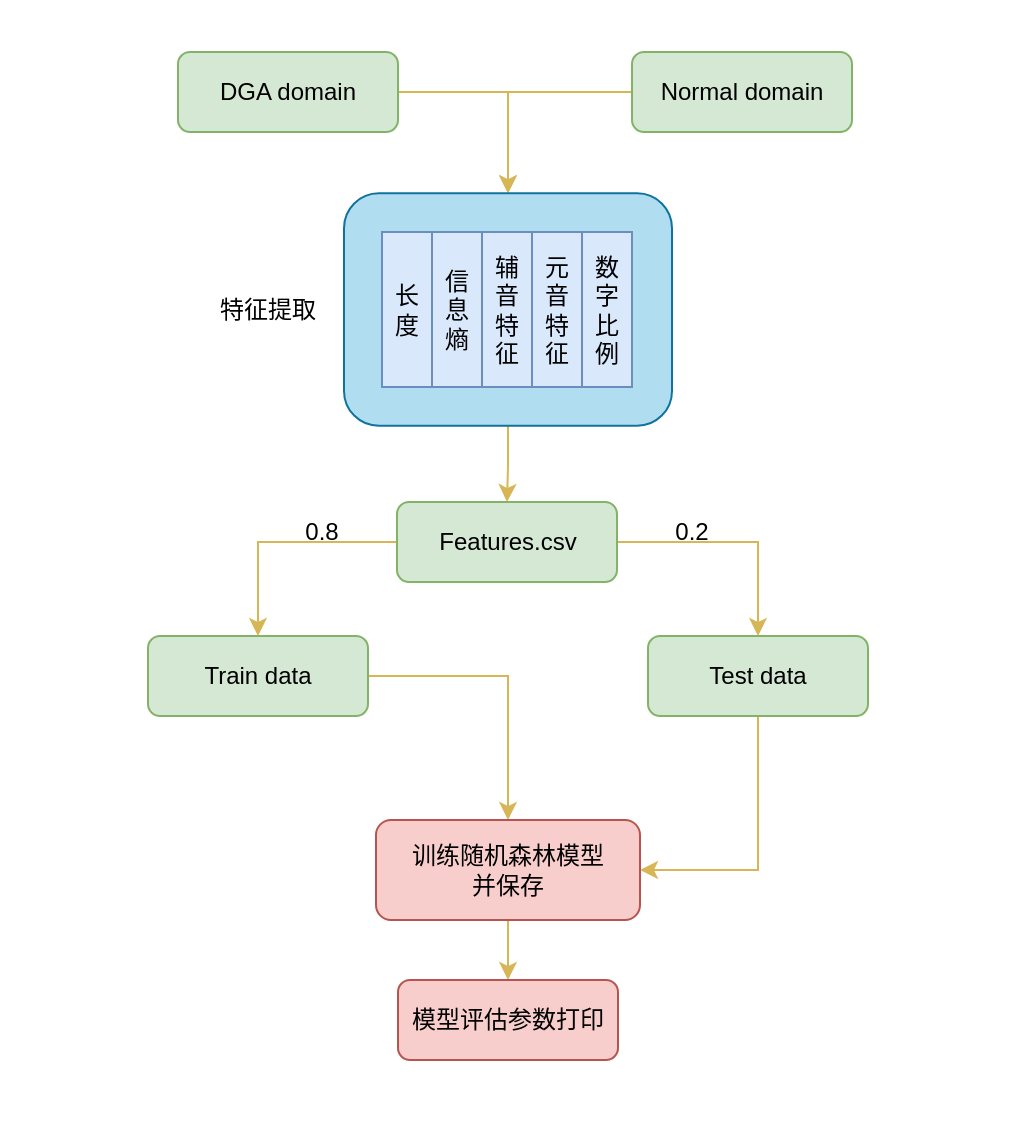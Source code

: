 <mxfile version="20.5.1" type="github">
  <diagram id="hDYdUdSbUnG7Gfh27V3w" name="第 1 页">
    <mxGraphModel dx="978" dy="634" grid="1" gridSize="10" guides="1" tooltips="1" connect="1" arrows="1" fold="1" page="1" pageScale="1" pageWidth="827" pageHeight="1169" math="0" shadow="0">
      <root>
        <mxCell id="0" />
        <mxCell id="1" parent="0" />
        <mxCell id="yQmols7qLe91fYcNmtWZ-31" style="edgeStyle=orthogonalEdgeStyle;rounded=0;orthogonalLoop=1;jettySize=auto;html=1;exitX=1;exitY=0.5;exitDx=0;exitDy=0;entryX=0.5;entryY=0;entryDx=0;entryDy=0;fillColor=#fff2cc;strokeColor=#d6b656;" edge="1" parent="1" source="yQmols7qLe91fYcNmtWZ-1" target="yQmols7qLe91fYcNmtWZ-5">
          <mxGeometry relative="1" as="geometry" />
        </mxCell>
        <mxCell id="yQmols7qLe91fYcNmtWZ-1" value="DGA domain" style="rounded=1;whiteSpace=wrap;html=1;fillColor=#d5e8d4;strokeColor=#82b366;" vertex="1" parent="1">
          <mxGeometry x="160" y="26" width="110" height="40" as="geometry" />
        </mxCell>
        <mxCell id="yQmols7qLe91fYcNmtWZ-32" style="edgeStyle=orthogonalEdgeStyle;rounded=0;orthogonalLoop=1;jettySize=auto;html=1;fillColor=#fff2cc;strokeColor=#d6b656;" edge="1" parent="1" source="yQmols7qLe91fYcNmtWZ-2" target="yQmols7qLe91fYcNmtWZ-5">
          <mxGeometry relative="1" as="geometry">
            <Array as="points">
              <mxPoint x="325" y="46" />
            </Array>
          </mxGeometry>
        </mxCell>
        <mxCell id="yQmols7qLe91fYcNmtWZ-2" value="Normal domain" style="rounded=1;whiteSpace=wrap;html=1;fillColor=#d5e8d4;strokeColor=#82b366;" vertex="1" parent="1">
          <mxGeometry x="387" y="26" width="110" height="40" as="geometry" />
        </mxCell>
        <mxCell id="yQmols7qLe91fYcNmtWZ-42" style="edgeStyle=orthogonalEdgeStyle;rounded=0;orthogonalLoop=1;jettySize=auto;html=1;entryX=0.5;entryY=0;entryDx=0;entryDy=0;fillColor=#fff2cc;strokeColor=#d6b656;" edge="1" parent="1" source="yQmols7qLe91fYcNmtWZ-3" target="yQmols7qLe91fYcNmtWZ-40">
          <mxGeometry relative="1" as="geometry" />
        </mxCell>
        <mxCell id="yQmols7qLe91fYcNmtWZ-3" value="Train data" style="rounded=1;whiteSpace=wrap;html=1;fillColor=#d5e8d4;strokeColor=#82b366;" vertex="1" parent="1">
          <mxGeometry x="145" y="318" width="110" height="40" as="geometry" />
        </mxCell>
        <mxCell id="yQmols7qLe91fYcNmtWZ-48" style="edgeStyle=orthogonalEdgeStyle;rounded=0;orthogonalLoop=1;jettySize=auto;html=1;entryX=1;entryY=0.5;entryDx=0;entryDy=0;exitX=0.5;exitY=1;exitDx=0;exitDy=0;fillColor=#fff2cc;strokeColor=#d6b656;" edge="1" parent="1" source="yQmols7qLe91fYcNmtWZ-4" target="yQmols7qLe91fYcNmtWZ-40">
          <mxGeometry relative="1" as="geometry" />
        </mxCell>
        <mxCell id="yQmols7qLe91fYcNmtWZ-4" value="Test data" style="rounded=1;whiteSpace=wrap;html=1;fillColor=#d5e8d4;strokeColor=#82b366;" vertex="1" parent="1">
          <mxGeometry x="395" y="318" width="110" height="40" as="geometry" />
        </mxCell>
        <mxCell id="yQmols7qLe91fYcNmtWZ-33" style="edgeStyle=orthogonalEdgeStyle;rounded=0;orthogonalLoop=1;jettySize=auto;html=1;entryX=0.5;entryY=0;entryDx=0;entryDy=0;fillColor=#fff2cc;strokeColor=#d6b656;" edge="1" parent="1" source="yQmols7qLe91fYcNmtWZ-5" target="yQmols7qLe91fYcNmtWZ-17">
          <mxGeometry relative="1" as="geometry" />
        </mxCell>
        <mxCell id="yQmols7qLe91fYcNmtWZ-5" value="" style="rounded=1;whiteSpace=wrap;html=1;fillColor=#b1ddf0;strokeColor=#10739e;" vertex="1" parent="1">
          <mxGeometry x="243" y="96.63" width="164" height="116.25" as="geometry" />
        </mxCell>
        <mxCell id="yQmols7qLe91fYcNmtWZ-7" value="长度" style="rounded=0;whiteSpace=wrap;html=1;direction=south;fillColor=#dae8fc;strokeColor=#6c8ebf;" vertex="1" parent="1">
          <mxGeometry x="262" y="116" width="25" height="77.5" as="geometry" />
        </mxCell>
        <mxCell id="yQmols7qLe91fYcNmtWZ-8" value="辅音特征" style="rounded=0;whiteSpace=wrap;html=1;direction=south;fillColor=#dae8fc;strokeColor=#6c8ebf;" vertex="1" parent="1">
          <mxGeometry x="312" y="116" width="25" height="77.5" as="geometry" />
        </mxCell>
        <mxCell id="yQmols7qLe91fYcNmtWZ-9" value="信息熵" style="rounded=0;whiteSpace=wrap;html=1;direction=south;fillColor=#dae8fc;strokeColor=#6c8ebf;" vertex="1" parent="1">
          <mxGeometry x="287" y="116" width="25" height="77.5" as="geometry" />
        </mxCell>
        <mxCell id="yQmols7qLe91fYcNmtWZ-10" value="元音特征" style="rounded=0;whiteSpace=wrap;html=1;direction=south;fillColor=#dae8fc;strokeColor=#6c8ebf;" vertex="1" parent="1">
          <mxGeometry x="337" y="116" width="25" height="77.5" as="geometry" />
        </mxCell>
        <mxCell id="yQmols7qLe91fYcNmtWZ-12" value="数字比例" style="rounded=0;whiteSpace=wrap;html=1;direction=south;fillColor=#dae8fc;strokeColor=#6c8ebf;" vertex="1" parent="1">
          <mxGeometry x="362" y="116" width="25" height="77.5" as="geometry" />
        </mxCell>
        <mxCell id="yQmols7qLe91fYcNmtWZ-24" style="edgeStyle=orthogonalEdgeStyle;rounded=0;orthogonalLoop=1;jettySize=auto;html=1;exitX=0;exitY=0.5;exitDx=0;exitDy=0;fillColor=#fff2cc;strokeColor=#d6b656;" edge="1" parent="1" source="yQmols7qLe91fYcNmtWZ-17" target="yQmols7qLe91fYcNmtWZ-3">
          <mxGeometry relative="1" as="geometry" />
        </mxCell>
        <mxCell id="yQmols7qLe91fYcNmtWZ-25" style="edgeStyle=orthogonalEdgeStyle;rounded=0;orthogonalLoop=1;jettySize=auto;html=1;exitX=1;exitY=0.5;exitDx=0;exitDy=0;entryX=0.5;entryY=0;entryDx=0;entryDy=0;fillColor=#fff2cc;strokeColor=#d6b656;" edge="1" parent="1" source="yQmols7qLe91fYcNmtWZ-17" target="yQmols7qLe91fYcNmtWZ-4">
          <mxGeometry relative="1" as="geometry" />
        </mxCell>
        <mxCell id="yQmols7qLe91fYcNmtWZ-17" value="Features.csv" style="rounded=1;whiteSpace=wrap;html=1;fillColor=#d5e8d4;strokeColor=#82b366;" vertex="1" parent="1">
          <mxGeometry x="269.5" y="251" width="110" height="40" as="geometry" />
        </mxCell>
        <mxCell id="yQmols7qLe91fYcNmtWZ-34" value="0.8" style="text;html=1;strokeColor=none;fillColor=none;align=center;verticalAlign=middle;whiteSpace=wrap;rounded=0;" vertex="1" parent="1">
          <mxGeometry x="202" y="251" width="60" height="30" as="geometry" />
        </mxCell>
        <mxCell id="yQmols7qLe91fYcNmtWZ-35" value="0.2" style="text;html=1;strokeColor=none;fillColor=none;align=center;verticalAlign=middle;whiteSpace=wrap;rounded=0;" vertex="1" parent="1">
          <mxGeometry x="387" y="251" width="60" height="30" as="geometry" />
        </mxCell>
        <mxCell id="yQmols7qLe91fYcNmtWZ-36" value="特征提取" style="text;html=1;strokeColor=none;fillColor=none;align=center;verticalAlign=middle;whiteSpace=wrap;rounded=0;rotation=90;horizontal=0;" vertex="1" parent="1">
          <mxGeometry x="190" y="124.75" width="30" height="60" as="geometry" />
        </mxCell>
        <mxCell id="yQmols7qLe91fYcNmtWZ-46" style="edgeStyle=orthogonalEdgeStyle;rounded=0;orthogonalLoop=1;jettySize=auto;html=1;exitX=0.5;exitY=1;exitDx=0;exitDy=0;entryX=0.5;entryY=0;entryDx=0;entryDy=0;fillColor=#fff2cc;strokeColor=#d6b656;" edge="1" parent="1" source="yQmols7qLe91fYcNmtWZ-40" target="yQmols7qLe91fYcNmtWZ-45">
          <mxGeometry relative="1" as="geometry" />
        </mxCell>
        <mxCell id="yQmols7qLe91fYcNmtWZ-40" value="训练随机森林模型&lt;br&gt;并保存" style="rounded=1;whiteSpace=wrap;html=1;fillColor=#f8cecc;strokeColor=#b85450;" vertex="1" parent="1">
          <mxGeometry x="259" y="410" width="132" height="50" as="geometry" />
        </mxCell>
        <mxCell id="yQmols7qLe91fYcNmtWZ-45" value="模型评估参数打印" style="rounded=1;whiteSpace=wrap;html=1;fillColor=#f8cecc;strokeColor=#b85450;" vertex="1" parent="1">
          <mxGeometry x="270" y="490" width="110" height="40" as="geometry" />
        </mxCell>
        <mxCell id="yQmols7qLe91fYcNmtWZ-49" value="" style="rounded=0;whiteSpace=wrap;html=1;fillColor=none;strokeColor=none;" vertex="1" parent="1">
          <mxGeometry x="71" width="509" height="570" as="geometry" />
        </mxCell>
      </root>
    </mxGraphModel>
  </diagram>
</mxfile>
